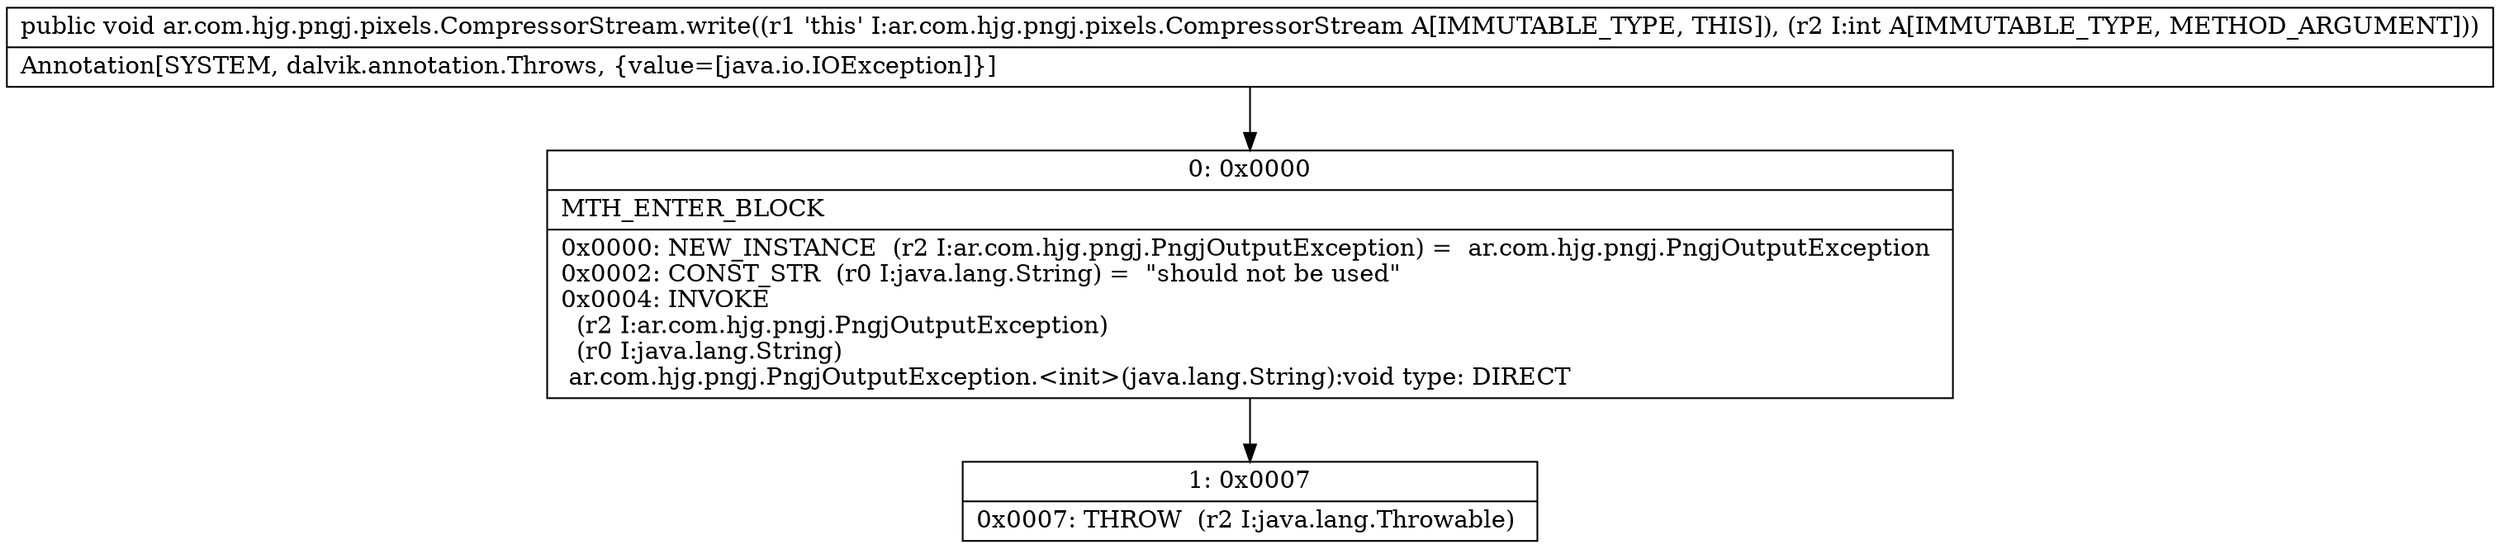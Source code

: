 digraph "CFG forar.com.hjg.pngj.pixels.CompressorStream.write(I)V" {
Node_0 [shape=record,label="{0\:\ 0x0000|MTH_ENTER_BLOCK\l|0x0000: NEW_INSTANCE  (r2 I:ar.com.hjg.pngj.PngjOutputException) =  ar.com.hjg.pngj.PngjOutputException \l0x0002: CONST_STR  (r0 I:java.lang.String) =  \"should not be used\" \l0x0004: INVOKE  \l  (r2 I:ar.com.hjg.pngj.PngjOutputException)\l  (r0 I:java.lang.String)\l ar.com.hjg.pngj.PngjOutputException.\<init\>(java.lang.String):void type: DIRECT \l}"];
Node_1 [shape=record,label="{1\:\ 0x0007|0x0007: THROW  (r2 I:java.lang.Throwable) \l}"];
MethodNode[shape=record,label="{public void ar.com.hjg.pngj.pixels.CompressorStream.write((r1 'this' I:ar.com.hjg.pngj.pixels.CompressorStream A[IMMUTABLE_TYPE, THIS]), (r2 I:int A[IMMUTABLE_TYPE, METHOD_ARGUMENT]))  | Annotation[SYSTEM, dalvik.annotation.Throws, \{value=[java.io.IOException]\}]\l}"];
MethodNode -> Node_0;
Node_0 -> Node_1;
}

